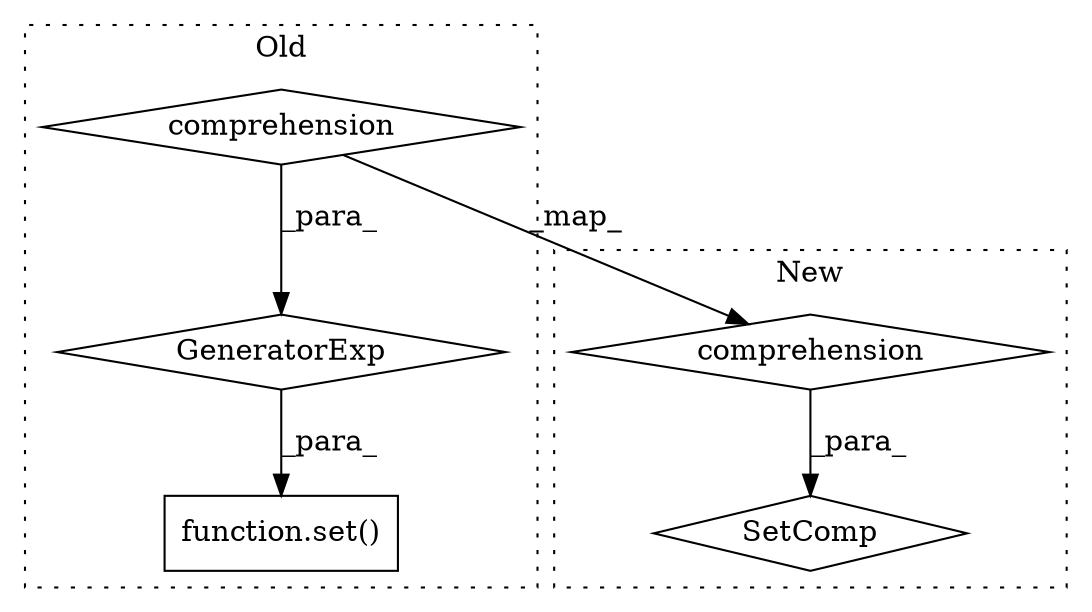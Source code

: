 digraph G {
subgraph cluster0 {
1 [label="GeneratorExp" a="55" s="3758" l="3" shape="diamond"];
3 [label="comprehension" a="45" s="3769" l="3" shape="diamond"];
5 [label="function.set()" a="75" s="3754,3761" l="4,68" shape="box"];
label = "Old";
style="dotted";
}
subgraph cluster1 {
2 [label="SetComp" a="69" s="3754" l="72" shape="diamond"];
4 [label="comprehension" a="45" s="3766" l="3" shape="diamond"];
label = "New";
style="dotted";
}
1 -> 5 [label="_para_"];
3 -> 4 [label="_map_"];
3 -> 1 [label="_para_"];
4 -> 2 [label="_para_"];
}